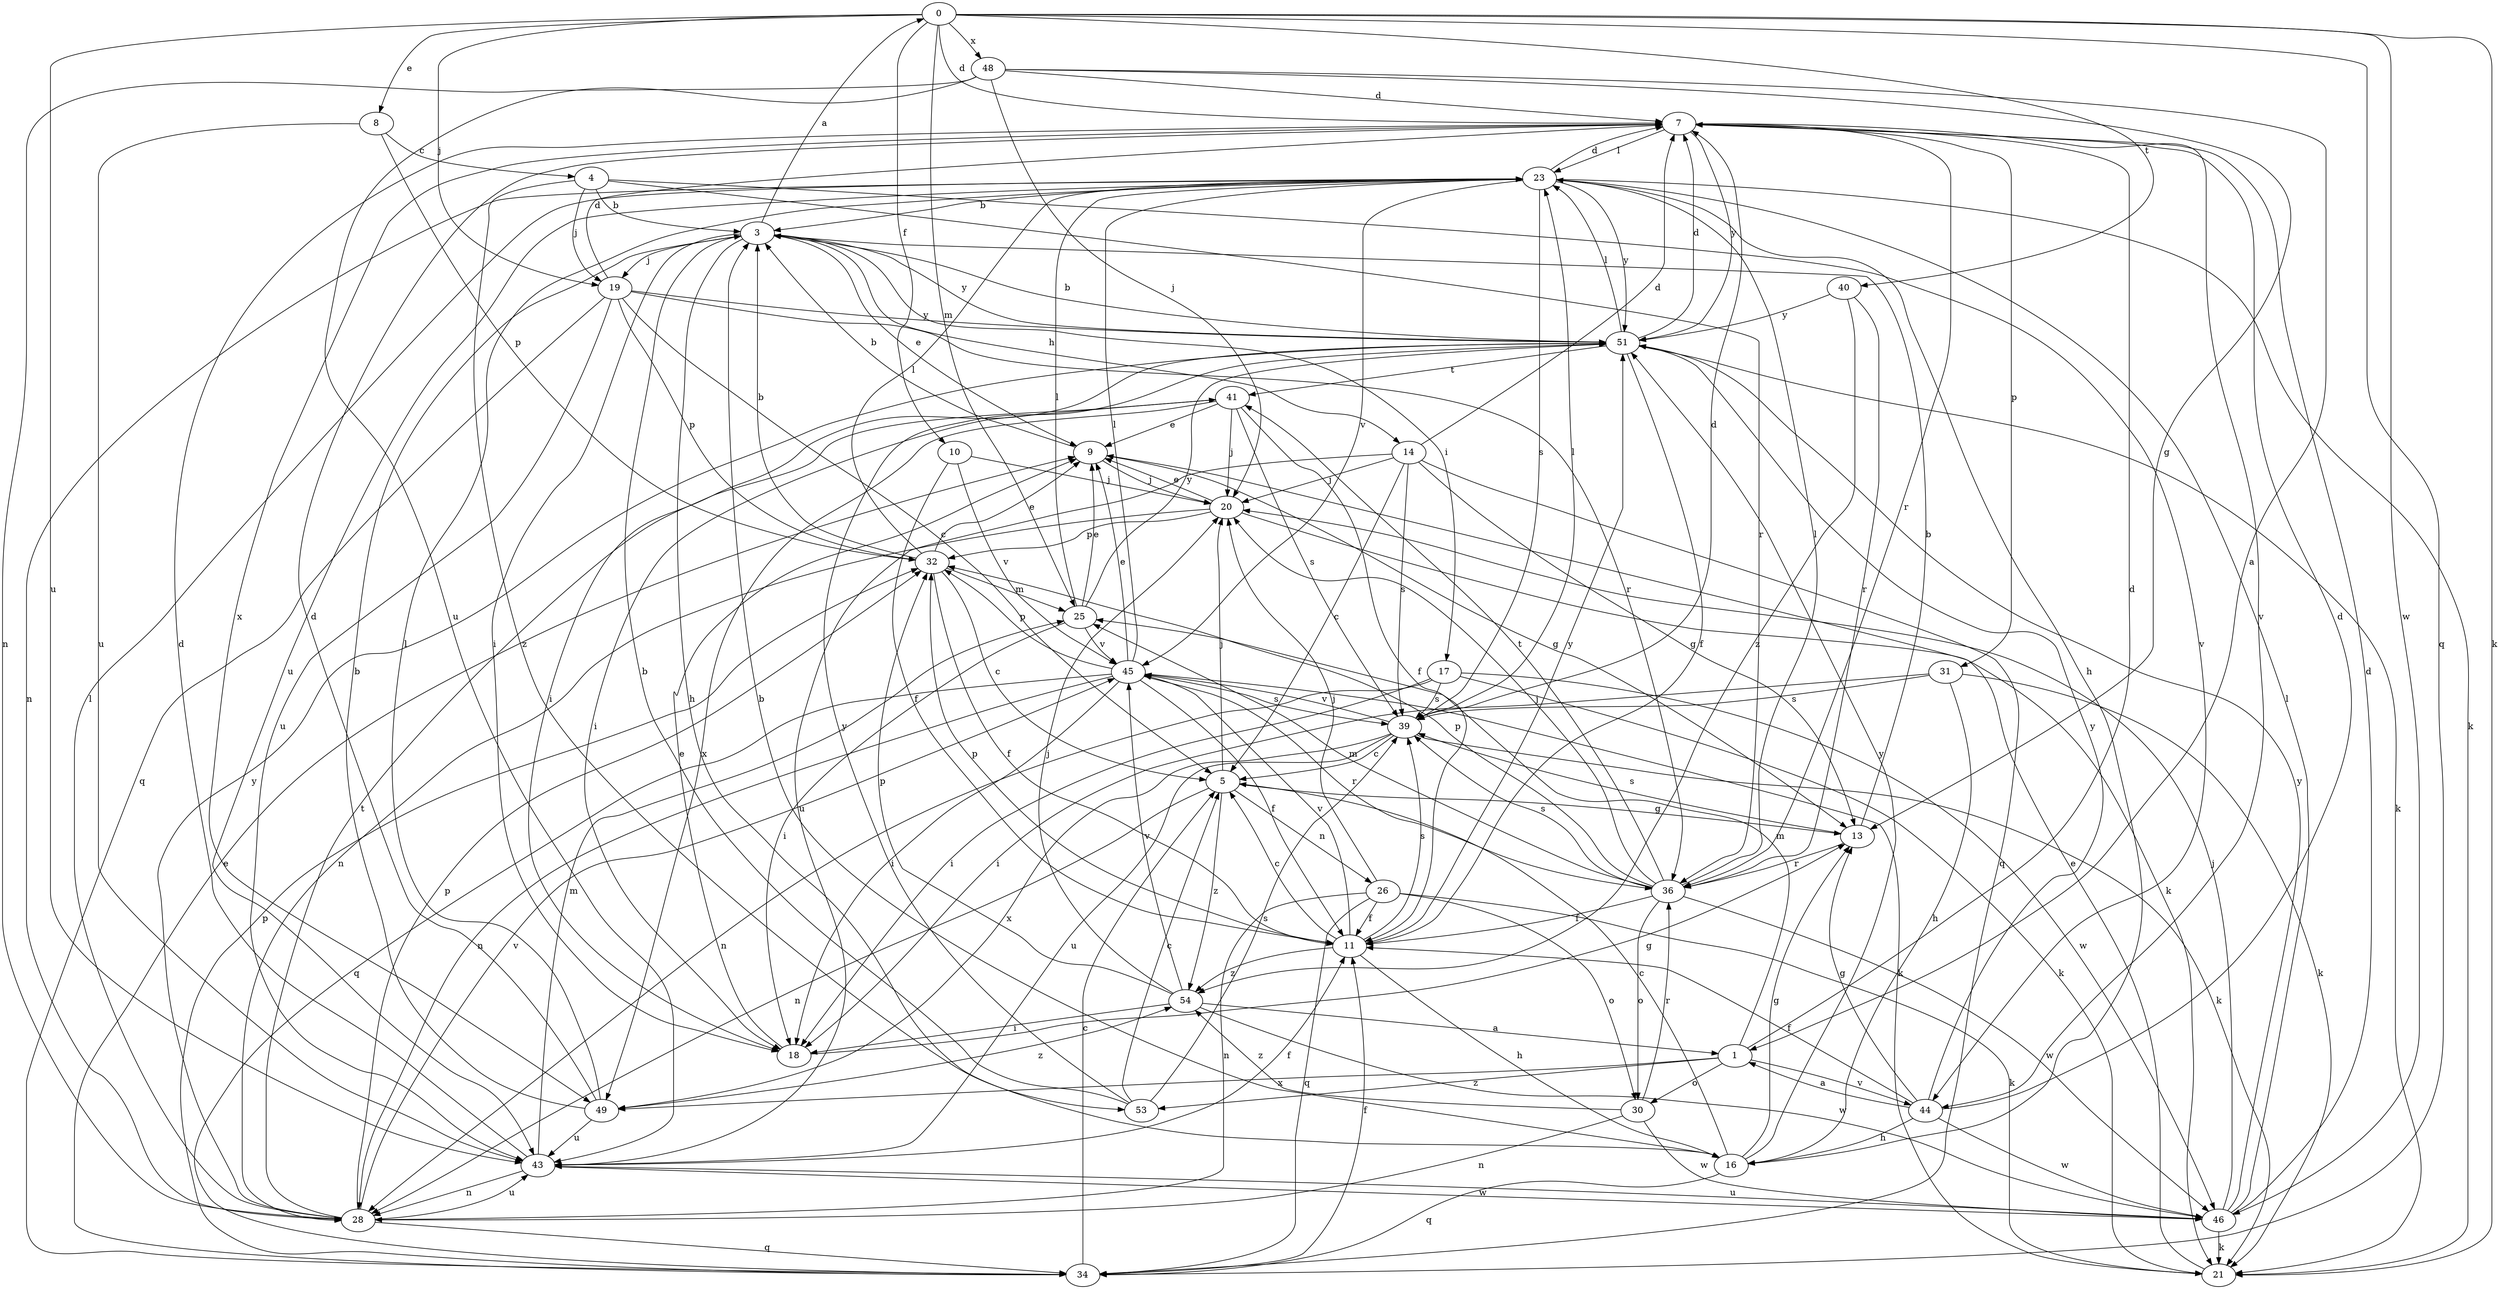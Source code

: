 strict digraph  {
0;
1;
3;
4;
5;
7;
8;
9;
10;
11;
13;
14;
16;
17;
18;
19;
20;
21;
23;
25;
26;
28;
30;
31;
32;
34;
36;
39;
40;
41;
43;
44;
45;
46;
48;
49;
51;
53;
54;
0 -> 7  [label=d];
0 -> 8  [label=e];
0 -> 10  [label=f];
0 -> 19  [label=j];
0 -> 21  [label=k];
0 -> 25  [label=m];
0 -> 34  [label=q];
0 -> 40  [label=t];
0 -> 43  [label=u];
0 -> 46  [label=w];
0 -> 48  [label=x];
1 -> 7  [label=d];
1 -> 25  [label=m];
1 -> 30  [label=o];
1 -> 44  [label=v];
1 -> 49  [label=x];
1 -> 53  [label=z];
3 -> 0  [label=a];
3 -> 9  [label=e];
3 -> 14  [label=h];
3 -> 16  [label=h];
3 -> 17  [label=i];
3 -> 18  [label=i];
3 -> 19  [label=j];
3 -> 51  [label=y];
4 -> 3  [label=b];
4 -> 19  [label=j];
4 -> 36  [label=r];
4 -> 44  [label=v];
4 -> 53  [label=z];
5 -> 13  [label=g];
5 -> 20  [label=j];
5 -> 26  [label=n];
5 -> 28  [label=n];
5 -> 54  [label=z];
7 -> 23  [label=l];
7 -> 31  [label=p];
7 -> 36  [label=r];
7 -> 44  [label=v];
7 -> 49  [label=x];
7 -> 51  [label=y];
8 -> 4  [label=c];
8 -> 32  [label=p];
8 -> 43  [label=u];
9 -> 3  [label=b];
9 -> 13  [label=g];
9 -> 20  [label=j];
10 -> 11  [label=f];
10 -> 20  [label=j];
10 -> 45  [label=v];
11 -> 5  [label=c];
11 -> 16  [label=h];
11 -> 32  [label=p];
11 -> 39  [label=s];
11 -> 45  [label=v];
11 -> 51  [label=y];
11 -> 54  [label=z];
13 -> 3  [label=b];
13 -> 36  [label=r];
13 -> 39  [label=s];
14 -> 5  [label=c];
14 -> 7  [label=d];
14 -> 13  [label=g];
14 -> 20  [label=j];
14 -> 34  [label=q];
14 -> 39  [label=s];
14 -> 43  [label=u];
16 -> 3  [label=b];
16 -> 5  [label=c];
16 -> 13  [label=g];
16 -> 34  [label=q];
16 -> 51  [label=y];
17 -> 18  [label=i];
17 -> 21  [label=k];
17 -> 28  [label=n];
17 -> 39  [label=s];
17 -> 46  [label=w];
18 -> 9  [label=e];
18 -> 13  [label=g];
19 -> 5  [label=c];
19 -> 7  [label=d];
19 -> 32  [label=p];
19 -> 34  [label=q];
19 -> 36  [label=r];
19 -> 43  [label=u];
19 -> 51  [label=y];
20 -> 9  [label=e];
20 -> 21  [label=k];
20 -> 28  [label=n];
20 -> 32  [label=p];
21 -> 9  [label=e];
23 -> 3  [label=b];
23 -> 7  [label=d];
23 -> 16  [label=h];
23 -> 21  [label=k];
23 -> 28  [label=n];
23 -> 39  [label=s];
23 -> 43  [label=u];
23 -> 45  [label=v];
23 -> 51  [label=y];
25 -> 9  [label=e];
25 -> 18  [label=i];
25 -> 23  [label=l];
25 -> 45  [label=v];
25 -> 51  [label=y];
26 -> 11  [label=f];
26 -> 20  [label=j];
26 -> 21  [label=k];
26 -> 28  [label=n];
26 -> 30  [label=o];
26 -> 34  [label=q];
28 -> 23  [label=l];
28 -> 32  [label=p];
28 -> 34  [label=q];
28 -> 41  [label=t];
28 -> 43  [label=u];
28 -> 45  [label=v];
28 -> 51  [label=y];
30 -> 28  [label=n];
30 -> 36  [label=r];
30 -> 46  [label=w];
30 -> 54  [label=z];
31 -> 16  [label=h];
31 -> 18  [label=i];
31 -> 21  [label=k];
31 -> 39  [label=s];
32 -> 3  [label=b];
32 -> 5  [label=c];
32 -> 9  [label=e];
32 -> 11  [label=f];
32 -> 23  [label=l];
32 -> 25  [label=m];
34 -> 5  [label=c];
34 -> 9  [label=e];
34 -> 11  [label=f];
34 -> 32  [label=p];
36 -> 11  [label=f];
36 -> 20  [label=j];
36 -> 23  [label=l];
36 -> 25  [label=m];
36 -> 30  [label=o];
36 -> 32  [label=p];
36 -> 39  [label=s];
36 -> 41  [label=t];
36 -> 46  [label=w];
39 -> 5  [label=c];
39 -> 7  [label=d];
39 -> 21  [label=k];
39 -> 23  [label=l];
39 -> 43  [label=u];
39 -> 45  [label=v];
39 -> 49  [label=x];
40 -> 36  [label=r];
40 -> 51  [label=y];
40 -> 54  [label=z];
41 -> 9  [label=e];
41 -> 11  [label=f];
41 -> 18  [label=i];
41 -> 20  [label=j];
41 -> 39  [label=s];
41 -> 49  [label=x];
43 -> 7  [label=d];
43 -> 11  [label=f];
43 -> 25  [label=m];
43 -> 28  [label=n];
43 -> 46  [label=w];
44 -> 1  [label=a];
44 -> 7  [label=d];
44 -> 11  [label=f];
44 -> 13  [label=g];
44 -> 16  [label=h];
44 -> 46  [label=w];
44 -> 51  [label=y];
45 -> 9  [label=e];
45 -> 11  [label=f];
45 -> 18  [label=i];
45 -> 21  [label=k];
45 -> 23  [label=l];
45 -> 28  [label=n];
45 -> 32  [label=p];
45 -> 34  [label=q];
45 -> 36  [label=r];
45 -> 39  [label=s];
46 -> 7  [label=d];
46 -> 20  [label=j];
46 -> 21  [label=k];
46 -> 23  [label=l];
46 -> 43  [label=u];
46 -> 51  [label=y];
48 -> 1  [label=a];
48 -> 7  [label=d];
48 -> 13  [label=g];
48 -> 20  [label=j];
48 -> 28  [label=n];
48 -> 43  [label=u];
49 -> 3  [label=b];
49 -> 7  [label=d];
49 -> 23  [label=l];
49 -> 43  [label=u];
49 -> 54  [label=z];
51 -> 3  [label=b];
51 -> 7  [label=d];
51 -> 11  [label=f];
51 -> 18  [label=i];
51 -> 21  [label=k];
51 -> 23  [label=l];
51 -> 41  [label=t];
53 -> 3  [label=b];
53 -> 5  [label=c];
53 -> 39  [label=s];
53 -> 51  [label=y];
54 -> 1  [label=a];
54 -> 18  [label=i];
54 -> 20  [label=j];
54 -> 32  [label=p];
54 -> 45  [label=v];
54 -> 46  [label=w];
}
